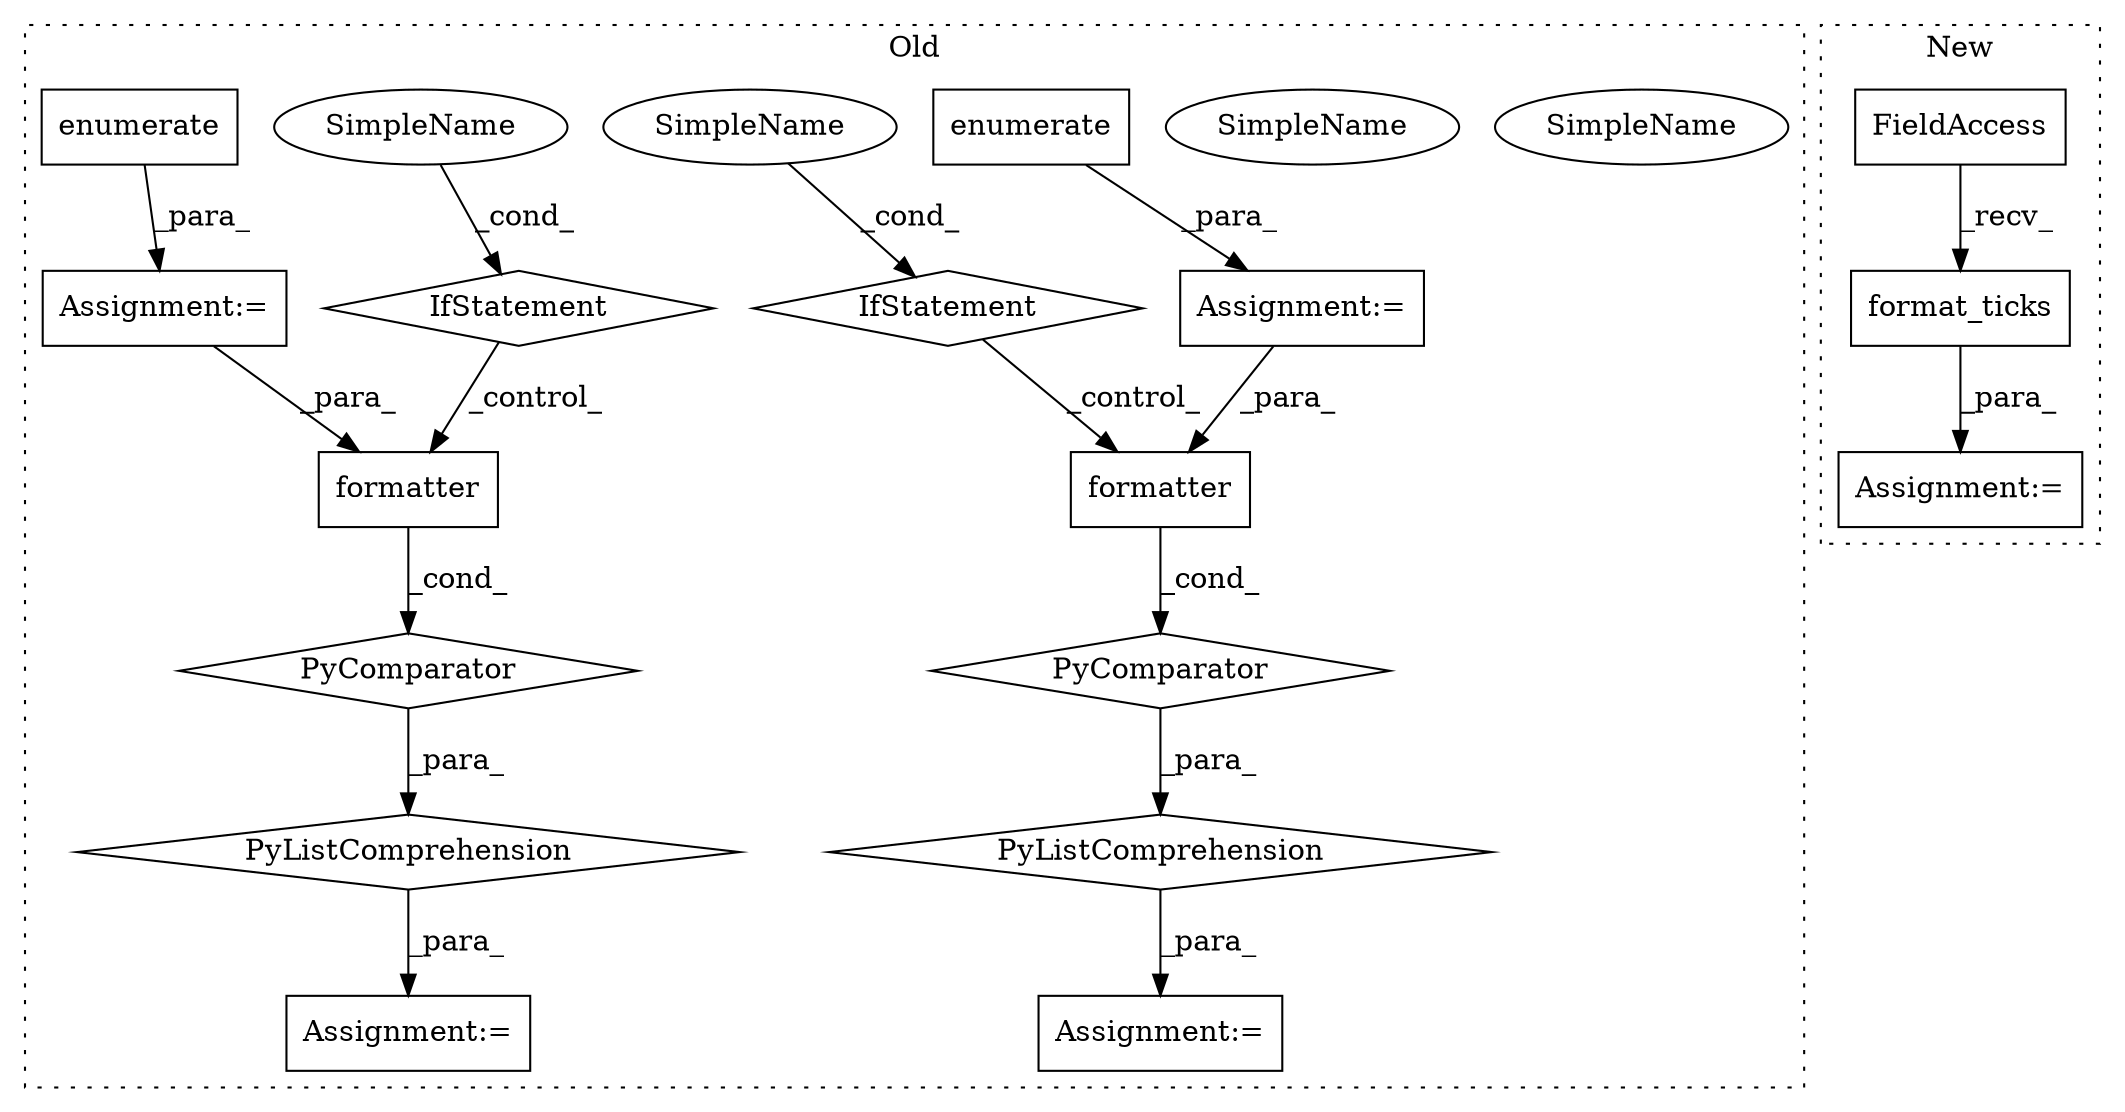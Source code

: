 digraph G {
subgraph cluster0 {
1 [label="PyComparator" a="113" s="4278" l="38" shape="diamond"];
3 [label="Assignment:=" a="7" s="4166" l="14" shape="box"];
4 [label="Assignment:=" a="7" s="4278" l="38" shape="box"];
5 [label="PyListComprehension" a="109" s="4180" l="144" shape="diamond"];
6 [label="formatter" a="32" s="4186,4201" l="10,1" shape="box"];
7 [label="formatter" a="32" s="4462,4477" l="10,1" shape="box"];
8 [label="PyListComprehension" a="109" s="4456" l="144" shape="diamond"];
9 [label="PyComparator" a="113" s="4554" l="38" shape="diamond"];
10 [label="SimpleName" a="42" s="4587" l="5" shape="ellipse"];
11 [label="IfStatement" a="25" s="4554" l="38" shape="diamond"];
12 [label="SimpleName" a="42" s="4311" l="5" shape="ellipse"];
13 [label="IfStatement" a="25" s="4278" l="38" shape="diamond"];
15 [label="enumerate" a="32" s="4287,4306" l="10,1" shape="box"];
16 [label="Assignment:=" a="7" s="4442" l="14" shape="box"];
17 [label="enumerate" a="32" s="4563,4582" l="10,1" shape="box"];
19 [label="Assignment:=" a="7" s="4554" l="38" shape="box"];
20 [label="SimpleName" a="42" s="4311" l="5" shape="ellipse"];
21 [label="SimpleName" a="42" s="4587" l="5" shape="ellipse"];
label = "Old";
style="dotted";
}
subgraph cluster1 {
2 [label="format_ticks" a="32" s="4167,4189" l="13,1" shape="box"];
14 [label="FieldAccess" a="22" s="4151" l="15" shape="box"];
18 [label="Assignment:=" a="7" s="4150" l="1" shape="box"];
label = "New";
style="dotted";
}
1 -> 5 [label="_para_"];
2 -> 18 [label="_para_"];
4 -> 6 [label="_para_"];
5 -> 3 [label="_para_"];
6 -> 1 [label="_cond_"];
7 -> 9 [label="_cond_"];
8 -> 16 [label="_para_"];
9 -> 8 [label="_para_"];
11 -> 7 [label="_control_"];
13 -> 6 [label="_control_"];
14 -> 2 [label="_recv_"];
15 -> 4 [label="_para_"];
17 -> 19 [label="_para_"];
19 -> 7 [label="_para_"];
20 -> 13 [label="_cond_"];
21 -> 11 [label="_cond_"];
}